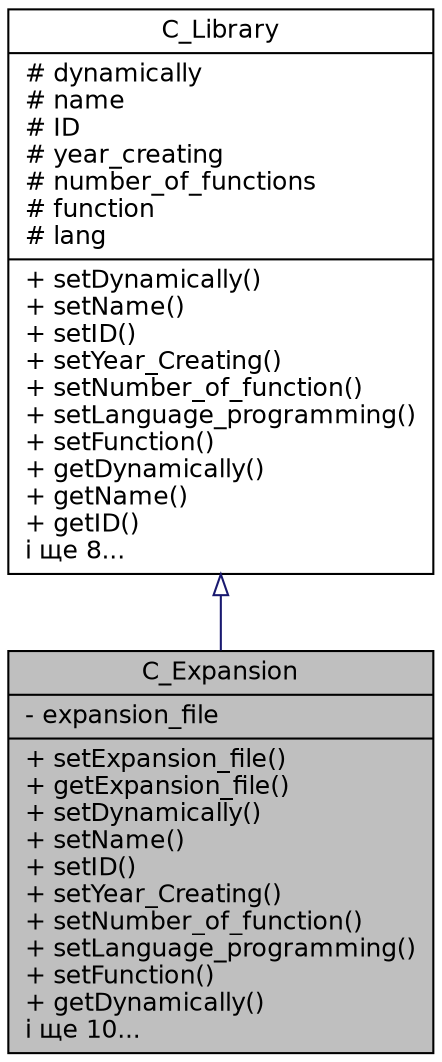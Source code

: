 digraph "C_Expansion"
{
 // LATEX_PDF_SIZE
  edge [fontname="Helvetica",fontsize="12",labelfontname="Helvetica",labelfontsize="12"];
  node [fontname="Helvetica",fontsize="12",shape=record];
  Node1 [label="{C_Expansion\n|- expansion_file\l|+ setExpansion_file()\l+ getExpansion_file()\l+ setDynamically()\l+ setName()\l+ setID()\l+ setYear_Creating()\l+ setNumber_of_function()\l+ setLanguage_programming()\l+ setFunction()\l+ getDynamically()\lі ще  10...\l}",height=0.2,width=0.4,color="black", fillcolor="grey75", style="filled", fontcolor="black",tooltip="< Оголошення класа спадкоемця C_Expansion"];
  Node2 -> Node1 [dir="back",color="midnightblue",fontsize="12",style="solid",arrowtail="onormal",fontname="Helvetica"];
  Node2 [label="{C_Library\n|# dynamically\l# name\l# ID\l# year_creating\l# number_of_functions\l# function\l# lang\l|+ setDynamically()\l+ setName()\l+ setID()\l+ setYear_Creating()\l+ setNumber_of_function()\l+ setLanguage_programming()\l+ setFunction()\l+ getDynamically()\l+ getName()\l+ getID()\lі ще  8...\l}",height=0.2,width=0.4,color="black", fillcolor="white", style="filled",URL="$class_c___library.html",tooltip="< Оголошення базового класу C_Library"];
}
